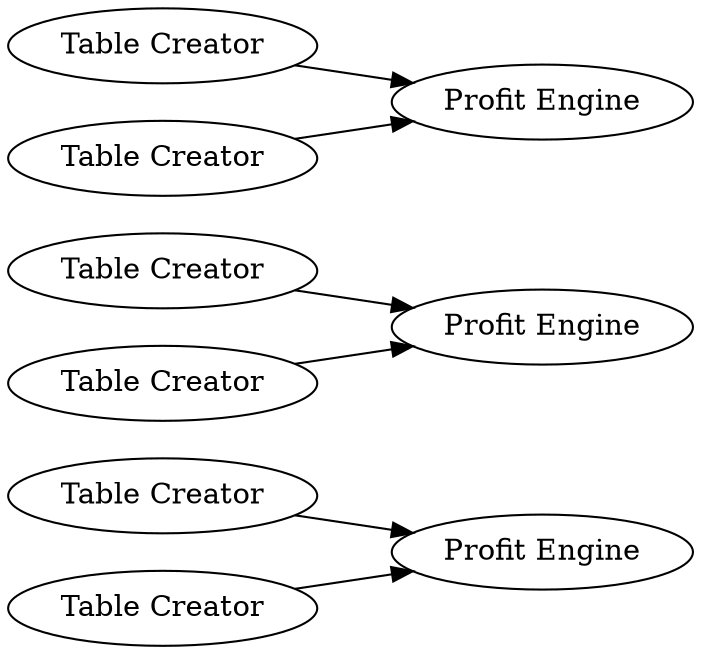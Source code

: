 digraph {
	49 -> 50
	31 -> 44
	48 -> 50
	47 -> 46
	45 -> 46
	28 -> 44
	48 [label="Table Creator"]
	50 [label="Profit Engine"]
	44 [label="Profit Engine"]
	49 [label="Table Creator"]
	28 [label="Table Creator"]
	31 [label="Table Creator"]
	46 [label="Profit Engine"]
	47 [label="Table Creator"]
	45 [label="Table Creator"]
	rankdir=LR
}
